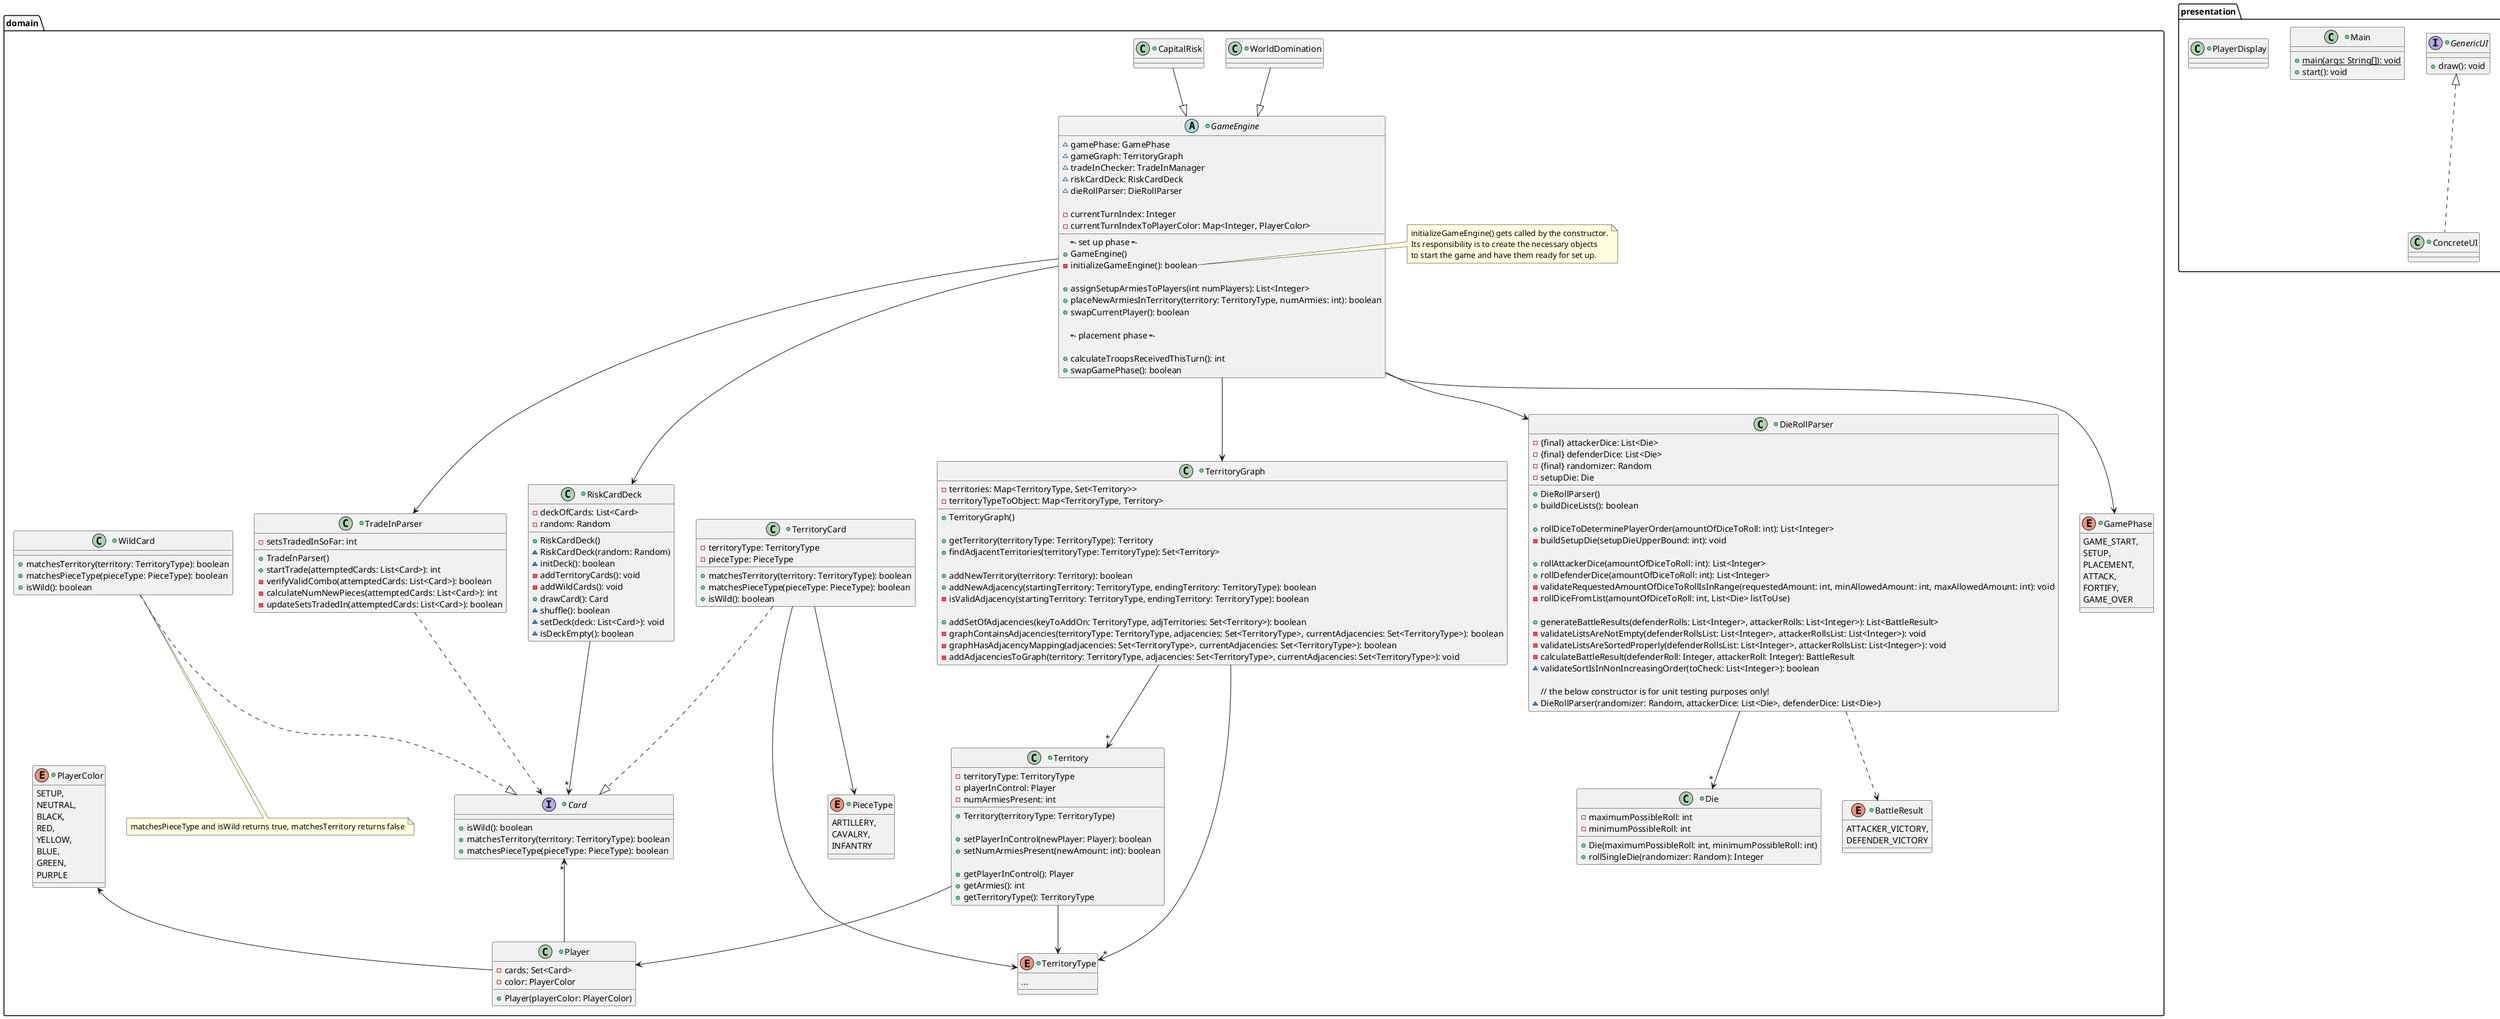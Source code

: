 @startuml RiskDesign

package presentation {
    +class Main {
        +{static} main(args: String[]): void
        +start(): void
    }

    +interface GenericUI {
        +draw(): void
    }

    +class ConcreteUI {

    }

    ConcreteUI .u.|> GenericUI

    +interface GenericController {
        +receiveInput(): void
    }

    +class ConcreteController {

    }

    ConcreteController .u.|> GenericController

    +class PlayerDisplay {

    }


}

package domain {
    +abstract class GameEngine {
        ~gamePhase: GamePhase
        ~gameGraph: TerritoryGraph
        ~tradeInChecker: TradeInManager
        ~riskCardDeck: RiskCardDeck
        ~dieRollParser: DieRollParser

        -currentTurnIndex: Integer
        -currentTurnIndexToPlayerColor: Map<Integer, PlayerColor>

        {method} ------ set up phase ------
        +GameEngine()
        -initializeGameEngine(): boolean

        +assignSetupArmiesToPlayers(int numPlayers): List<Integer>
        +placeNewArmiesInTerritory(territory: TerritoryType, numArmies: int): boolean
        +swapCurrentPlayer(): boolean

        {method} ------ placement phase ------

        +calculateTroopsReceivedThisTurn(): int
        +swapGamePhase(): boolean

    }

    note right of GameEngine::initializeGameEngine
        initializeGameEngine() gets called by the constructor.
        Its responsibility is to create the necessary objects
        to start the game and have them ready for set up.
    end note

    +class WorldDomination {

    }

    +class CapitalRisk {

    }

    +enum GamePhase {
        GAME_START,
        SETUP,
        PLACEMENT,
        ATTACK,
        FORTIFY,
        GAME_OVER
    }

    GameEngine --> GamePhase
    GameEngine --> TerritoryGraph
    GameEngine --> RiskCardDeck
    GameEngine --> TradeInParser
    GameEngine --> DieRollParser

    CapitalRisk --|> GameEngine
    WorldDomination --|> GameEngine

    +class RiskCardDeck {
        -deckOfCards: List<Card>
        -random: Random
        +RiskCardDeck()
        ~RiskCardDeck(random: Random)
        ~initDeck(): boolean
        -addTerritoryCards(): void
        -addWildCards(): void
        +drawCard(): Card
        ~shuffle(): boolean
        ~setDeck(deck: List<Card>): void
        ~isDeckEmpty(): boolean
    }

    +class Die {
        -maximumPossibleRoll: int
        -minimumPossibleRoll: int
        +Die(maximumPossibleRoll: int, minimumPossibleRoll: int)
        +rollSingleDie(randomizer: Random): Integer
    }

    +class DieRollParser {
        -{final} attackerDice: List<Die>
        -{final} defenderDice: List<Die>
        -{final} randomizer: Random
        -setupDie: Die
        +DieRollParser()
        +buildDiceLists(): boolean

        +rollDiceToDeterminePlayerOrder(amountOfDiceToRoll: int): List<Integer>
        -buildSetupDie(setupDieUpperBound: int): void

        +rollAttackerDice(amountOfDiceToRoll: int): List<Integer>
        +rollDefenderDice(amountOfDiceToRoll: int): List<Integer>
        -validateRequestedAmountOfDiceToRollIsInRange(requestedAmount: int, minAllowedAmount: int, maxAllowedAmount: int): void
        -rollDiceFromList(amountOfDiceToRoll: int, List<Die> listToUse)

        +generateBattleResults(defenderRolls: List<Integer>, attackerRolls: List<Integer>): List<BattleResult>
        -validateListsAreNotEmpty(defenderRollsList: List<Integer>, attackerRollsList: List<Integer>): void
        -validateListsAreSortedProperly(defenderRollsList: List<Integer>, attackerRollsList: List<Integer>): void
        -calculateBattleResult(defenderRoll: Integer, attackerRoll: Integer): BattleResult
        ~validateSortIsInNonIncreasingOrder(toCheck: List<Integer>): boolean

        // {method} the below constructor is for unit testing purposes only!
        ~DieRollParser(randomizer: Random, attackerDice: List<Die>, defenderDice: List<Die>)
    }

    DieRollParser --> "*" Die
    DieRollParser ..> BattleResult

    +enum BattleResult {
        ATTACKER_VICTORY,
        DEFENDER_VICTORY
    }


    +class TradeInParser {
        -setsTradedInSoFar: int
        +TradeInParser()
        +startTrade(attemptedCards: List<Card>): int
        -verifyValidCombo(attemptedCards: List<Card>): boolean
        -calculateNumNewPieces(attemptedCards: List<Card>): int
        -updateSetsTradedIn(attemptedCards: List<Card>): boolean
    }

    TradeInParser .d.> Card

    +class Player {
        -cards: Set<Card>
        -color: PlayerColor
        +Player(playerColor: PlayerColor)
    }

    Player -u-> "*" Card
    Player -u-> PlayerColor

    +enum PieceType {
        ARTILLERY,
        CAVALRY,
        INFANTRY
    }

    +interface Card {
        +isWild(): boolean
        +matchesTerritory(territory: TerritoryType): boolean
        +matchesPieceType(pieceType: PieceType): boolean
    }

    +class WildCard {
        +matchesTerritory(territory: TerritoryType): boolean
        +matchesPieceType(pieceType: PieceType): boolean
        +isWild(): boolean
    }

    note "matchesPieceType and isWild returns true, matchesTerritory returns false" as N1
    N1 .u. WildCard

    +class TerritoryCard {
        -territoryType: TerritoryType
        -pieceType: PieceType
        +matchesTerritory(territory: TerritoryType): boolean
        +matchesPieceType(pieceType: PieceType): boolean
        +isWild(): boolean
    }

    TerritoryCard --> PieceType
    TerritoryCard --> TerritoryType

    TerritoryCard ..|> Card
    WildCard ..|> Card
    RiskCardDeck --> "*" Card

    +enum TerritoryType {
        ...
    }

    +class TerritoryGraph {
        -territories: Map<TerritoryType, Set<Territory>>
        -territoryTypeToObject: Map<TerritoryType, Territory>
        +TerritoryGraph()

        +getTerritory(territoryType: TerritoryType): Territory
        +findAdjacentTerritories(territoryType: TerritoryType): Set<Territory>

        +addNewTerritory(territory: Territory): boolean
        +addNewAdjacency(startingTerritory: TerritoryType, endingTerritory: TerritoryType): boolean
        -isValidAdjacency(startingTerritory: TerritoryType, endingTerritory: TerritoryType): boolean

        +addSetOfAdjacencies(keyToAddOn: TerritoryType, adjTerritories: Set<Territory>): boolean
        -graphContainsAdjacencies(territoryType: TerritoryType, adjacencies: Set<TerritoryType>, currentAdjacencies: Set<TerritoryType>): boolean
        -graphHasAdjacencyMapping(adjacencies: Set<TerritoryType>, currentAdjacencies: Set<TerritoryType>): boolean
        -addAdjacenciesToGraph(territory: TerritoryType, adjacencies: Set<TerritoryType>, currentAdjacencies: Set<TerritoryType>): void
    }

    TerritoryGraph --> "*" Territory
    TerritoryGraph --> "*" TerritoryType

    +class Territory {
        -territoryType: TerritoryType
        -playerInControl: Player
        -numArmiesPresent: int
        +Territory(territoryType: TerritoryType)

        +setPlayerInControl(newPlayer: Player): boolean 
        +setNumArmiesPresent(newAmount: int): boolean

        +getPlayerInControl(): Player
        +getArmies(): int
        +getTerritoryType(): TerritoryType
    }

    Territory --> Player
    Territory --> TerritoryType

    +enum PlayerColor {
        SETUP,
        NEUTRAL,
        BLACK,
        RED,
        YELLOW,
        BLUE,
        GREEN,
        PURPLE
    }


}

package datasource {
    +interface StandardInput {
        +read(): Object
    }

    +class PictureLoader {
        +PictureLoader(filePath: String)
        +read(): Object
    }

    PictureLoader .u.|> StandardInput
}

@enduml

